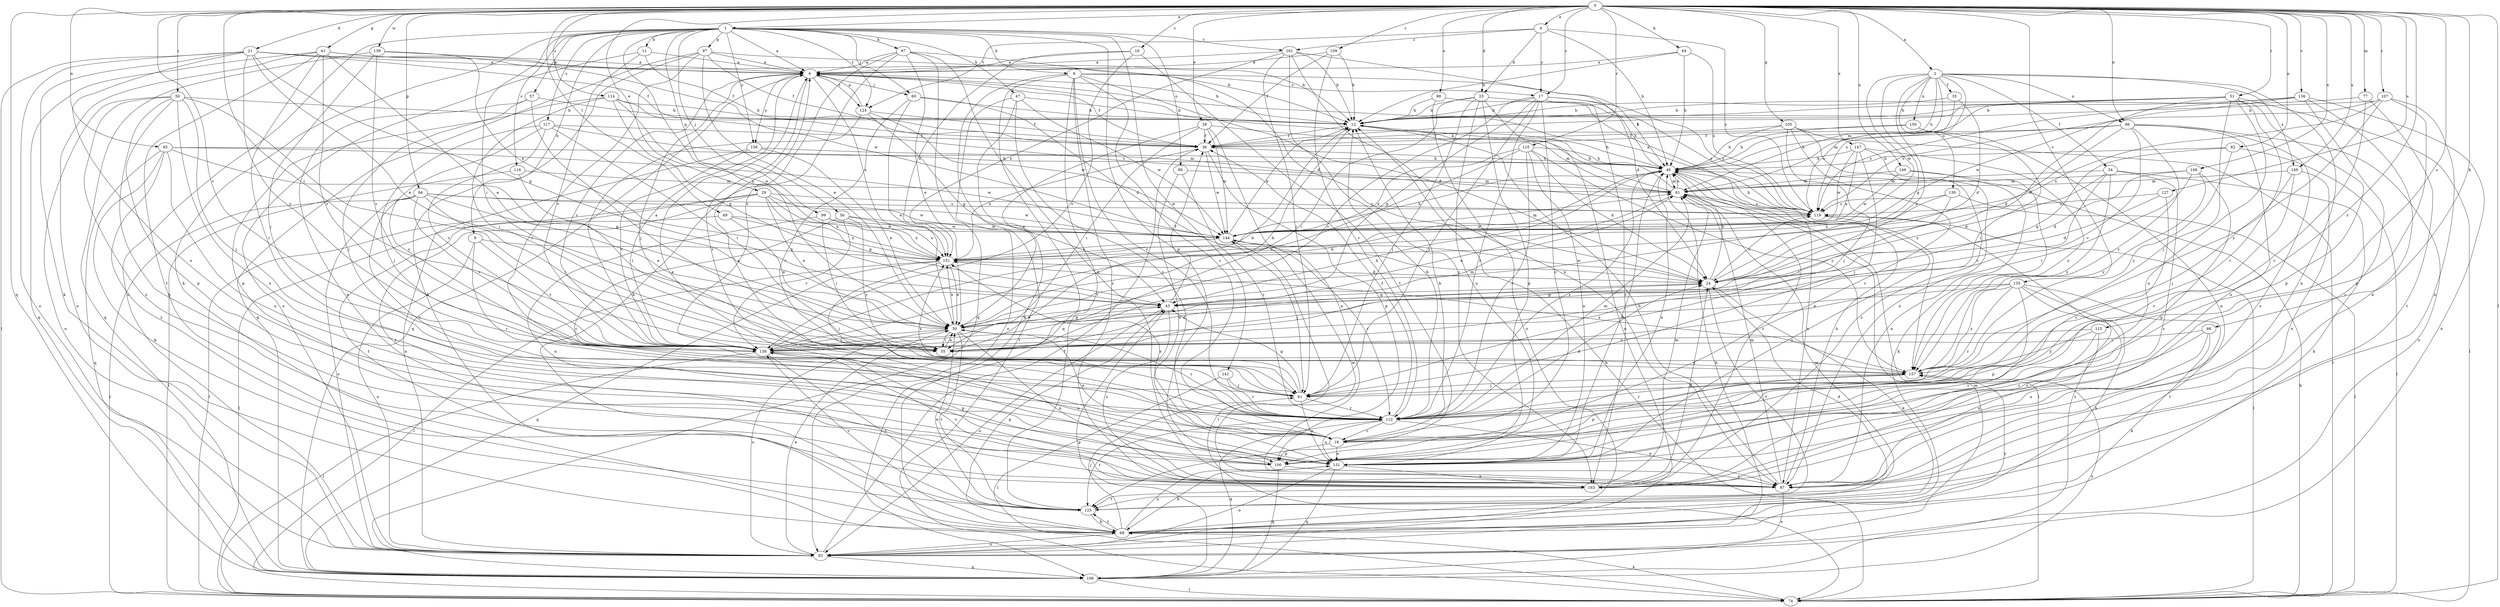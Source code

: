 strict digraph  {
0;
1;
2;
4;
6;
8;
9;
11;
12;
16;
17;
18;
21;
23;
24;
28;
29;
30;
34;
35;
36;
41;
43;
47;
49;
50;
51;
55;
56;
57;
60;
61;
64;
66;
67;
68;
69;
74;
77;
81;
82;
85;
86;
87;
88;
89;
93;
94;
97;
99;
100;
105;
106;
107;
109;
110;
112;
114;
115;
116;
117;
119;
124;
125;
127;
130;
131;
135;
136;
138;
139;
141;
144;
146;
147;
148;
149;
150;
151;
156;
157;
161;
163;
0 -> 1  [label=a];
0 -> 2  [label=a];
0 -> 4  [label=a];
0 -> 16  [label=c];
0 -> 17  [label=c];
0 -> 21  [label=d];
0 -> 23  [label=d];
0 -> 28  [label=e];
0 -> 29  [label=e];
0 -> 41  [label=g];
0 -> 50  [label=i];
0 -> 51  [label=i];
0 -> 55  [label=i];
0 -> 64  [label=k];
0 -> 66  [label=k];
0 -> 69  [label=l];
0 -> 74  [label=l];
0 -> 77  [label=m];
0 -> 82  [label=n];
0 -> 85  [label=n];
0 -> 86  [label=n];
0 -> 88  [label=o];
0 -> 94  [label=p];
0 -> 105  [label=q];
0 -> 106  [label=q];
0 -> 107  [label=r];
0 -> 109  [label=r];
0 -> 110  [label=r];
0 -> 112  [label=r];
0 -> 114  [label=s];
0 -> 115  [label=s];
0 -> 127  [label=u];
0 -> 135  [label=v];
0 -> 136  [label=v];
0 -> 138  [label=v];
0 -> 139  [label=w];
0 -> 146  [label=x];
0 -> 147  [label=x];
0 -> 148  [label=x];
0 -> 149  [label=x];
1 -> 6  [label=a];
1 -> 8  [label=b];
1 -> 9  [label=b];
1 -> 11  [label=b];
1 -> 30  [label=e];
1 -> 47  [label=h];
1 -> 55  [label=i];
1 -> 56  [label=j];
1 -> 57  [label=j];
1 -> 60  [label=j];
1 -> 67  [label=k];
1 -> 68  [label=k];
1 -> 89  [label=o];
1 -> 93  [label=o];
1 -> 97  [label=p];
1 -> 99  [label=p];
1 -> 100  [label=p];
1 -> 116  [label=s];
1 -> 117  [label=s];
1 -> 124  [label=t];
1 -> 141  [label=w];
1 -> 156  [label=y];
1 -> 161  [label=z];
2 -> 30  [label=e];
2 -> 34  [label=f];
2 -> 35  [label=f];
2 -> 43  [label=g];
2 -> 49  [label=h];
2 -> 81  [label=m];
2 -> 86  [label=n];
2 -> 87  [label=n];
2 -> 119  [label=s];
2 -> 130  [label=u];
2 -> 144  [label=w];
2 -> 149  [label=x];
2 -> 150  [label=x];
4 -> 17  [label=c];
4 -> 23  [label=d];
4 -> 49  [label=h];
4 -> 119  [label=s];
4 -> 124  [label=t];
4 -> 161  [label=z];
6 -> 12  [label=b];
6 -> 36  [label=f];
6 -> 60  [label=j];
6 -> 61  [label=j];
6 -> 106  [label=q];
6 -> 112  [label=r];
6 -> 124  [label=t];
6 -> 138  [label=v];
6 -> 151  [label=x];
6 -> 156  [label=y];
8 -> 17  [label=c];
8 -> 18  [label=c];
8 -> 24  [label=d];
8 -> 49  [label=h];
8 -> 74  [label=l];
8 -> 106  [label=q];
8 -> 112  [label=r];
8 -> 125  [label=t];
8 -> 163  [label=z];
9 -> 93  [label=o];
9 -> 112  [label=r];
9 -> 138  [label=v];
9 -> 151  [label=x];
11 -> 6  [label=a];
11 -> 36  [label=f];
11 -> 93  [label=o];
11 -> 138  [label=v];
12 -> 36  [label=f];
12 -> 49  [label=h];
16 -> 6  [label=a];
16 -> 125  [label=t];
16 -> 138  [label=v];
16 -> 151  [label=x];
17 -> 12  [label=b];
17 -> 18  [label=c];
17 -> 43  [label=g];
17 -> 49  [label=h];
17 -> 61  [label=j];
17 -> 112  [label=r];
17 -> 119  [label=s];
17 -> 138  [label=v];
17 -> 163  [label=z];
18 -> 6  [label=a];
18 -> 12  [label=b];
18 -> 30  [label=e];
18 -> 100  [label=p];
18 -> 131  [label=u];
18 -> 151  [label=x];
21 -> 6  [label=a];
21 -> 12  [label=b];
21 -> 30  [label=e];
21 -> 36  [label=f];
21 -> 43  [label=g];
21 -> 68  [label=k];
21 -> 74  [label=l];
21 -> 93  [label=o];
21 -> 131  [label=u];
21 -> 138  [label=v];
23 -> 12  [label=b];
23 -> 55  [label=i];
23 -> 61  [label=j];
23 -> 93  [label=o];
23 -> 100  [label=p];
23 -> 119  [label=s];
23 -> 131  [label=u];
24 -> 43  [label=g];
24 -> 49  [label=h];
24 -> 68  [label=k];
24 -> 119  [label=s];
24 -> 125  [label=t];
24 -> 144  [label=w];
28 -> 30  [label=e];
28 -> 36  [label=f];
28 -> 55  [label=i];
28 -> 81  [label=m];
28 -> 87  [label=n];
28 -> 144  [label=w];
29 -> 30  [label=e];
29 -> 43  [label=g];
29 -> 74  [label=l];
29 -> 119  [label=s];
29 -> 125  [label=t];
29 -> 144  [label=w];
29 -> 151  [label=x];
29 -> 163  [label=z];
30 -> 43  [label=g];
30 -> 49  [label=h];
30 -> 55  [label=i];
30 -> 87  [label=n];
30 -> 93  [label=o];
30 -> 112  [label=r];
30 -> 125  [label=t];
30 -> 138  [label=v];
30 -> 151  [label=x];
34 -> 24  [label=d];
34 -> 68  [label=k];
34 -> 81  [label=m];
34 -> 138  [label=v];
34 -> 157  [label=y];
34 -> 163  [label=z];
35 -> 12  [label=b];
35 -> 24  [label=d];
35 -> 119  [label=s];
36 -> 49  [label=h];
36 -> 100  [label=p];
36 -> 144  [label=w];
36 -> 151  [label=x];
41 -> 6  [label=a];
41 -> 30  [label=e];
41 -> 93  [label=o];
41 -> 106  [label=q];
41 -> 112  [label=r];
41 -> 125  [label=t];
41 -> 138  [label=v];
41 -> 144  [label=w];
43 -> 30  [label=e];
43 -> 36  [label=f];
43 -> 93  [label=o];
43 -> 163  [label=z];
47 -> 12  [label=b];
47 -> 18  [label=c];
47 -> 68  [label=k];
47 -> 93  [label=o];
47 -> 144  [label=w];
49 -> 81  [label=m];
49 -> 87  [label=n];
49 -> 112  [label=r];
49 -> 131  [label=u];
49 -> 163  [label=z];
50 -> 12  [label=b];
50 -> 55  [label=i];
50 -> 61  [label=j];
50 -> 87  [label=n];
50 -> 93  [label=o];
50 -> 100  [label=p];
50 -> 131  [label=u];
50 -> 163  [label=z];
51 -> 12  [label=b];
51 -> 24  [label=d];
51 -> 36  [label=f];
51 -> 61  [label=j];
51 -> 74  [label=l];
51 -> 81  [label=m];
51 -> 100  [label=p];
51 -> 112  [label=r];
51 -> 131  [label=u];
55 -> 12  [label=b];
55 -> 24  [label=d];
55 -> 30  [label=e];
55 -> 49  [label=h];
56 -> 18  [label=c];
56 -> 138  [label=v];
56 -> 144  [label=w];
56 -> 151  [label=x];
56 -> 157  [label=y];
57 -> 12  [label=b];
57 -> 55  [label=i];
57 -> 61  [label=j];
57 -> 87  [label=n];
60 -> 12  [label=b];
60 -> 24  [label=d];
60 -> 30  [label=e];
60 -> 112  [label=r];
61 -> 43  [label=g];
61 -> 112  [label=r];
61 -> 131  [label=u];
61 -> 151  [label=x];
64 -> 6  [label=a];
64 -> 12  [label=b];
64 -> 49  [label=h];
64 -> 119  [label=s];
66 -> 18  [label=c];
66 -> 55  [label=i];
66 -> 68  [label=k];
66 -> 131  [label=u];
67 -> 6  [label=a];
67 -> 24  [label=d];
67 -> 30  [label=e];
67 -> 68  [label=k];
67 -> 87  [label=n];
67 -> 106  [label=q];
67 -> 138  [label=v];
68 -> 43  [label=g];
68 -> 61  [label=j];
68 -> 81  [label=m];
68 -> 93  [label=o];
68 -> 125  [label=t];
68 -> 131  [label=u];
68 -> 157  [label=y];
69 -> 30  [label=e];
69 -> 74  [label=l];
69 -> 144  [label=w];
69 -> 151  [label=x];
74 -> 12  [label=b];
74 -> 49  [label=h];
74 -> 68  [label=k];
77 -> 12  [label=b];
77 -> 112  [label=r];
77 -> 125  [label=t];
81 -> 6  [label=a];
81 -> 12  [label=b];
81 -> 30  [label=e];
81 -> 49  [label=h];
81 -> 74  [label=l];
81 -> 119  [label=s];
82 -> 43  [label=g];
82 -> 49  [label=h];
82 -> 74  [label=l];
82 -> 157  [label=y];
85 -> 43  [label=g];
85 -> 49  [label=h];
85 -> 68  [label=k];
85 -> 106  [label=q];
85 -> 131  [label=u];
85 -> 144  [label=w];
85 -> 163  [label=z];
86 -> 24  [label=d];
86 -> 36  [label=f];
86 -> 49  [label=h];
86 -> 93  [label=o];
86 -> 131  [label=u];
86 -> 138  [label=v];
86 -> 157  [label=y];
86 -> 163  [label=z];
87 -> 12  [label=b];
87 -> 49  [label=h];
87 -> 81  [label=m];
87 -> 93  [label=o];
87 -> 144  [label=w];
88 -> 12  [label=b];
88 -> 93  [label=o];
88 -> 157  [label=y];
89 -> 81  [label=m];
89 -> 112  [label=r];
89 -> 131  [label=u];
93 -> 30  [label=e];
93 -> 36  [label=f];
93 -> 49  [label=h];
93 -> 106  [label=q];
94 -> 18  [label=c];
94 -> 30  [label=e];
94 -> 55  [label=i];
94 -> 74  [label=l];
94 -> 93  [label=o];
94 -> 119  [label=s];
94 -> 138  [label=v];
94 -> 144  [label=w];
97 -> 6  [label=a];
97 -> 12  [label=b];
97 -> 30  [label=e];
97 -> 36  [label=f];
97 -> 68  [label=k];
97 -> 106  [label=q];
97 -> 112  [label=r];
99 -> 55  [label=i];
99 -> 87  [label=n];
99 -> 144  [label=w];
99 -> 151  [label=x];
100 -> 6  [label=a];
100 -> 87  [label=n];
100 -> 106  [label=q];
105 -> 18  [label=c];
105 -> 36  [label=f];
105 -> 49  [label=h];
105 -> 61  [label=j];
105 -> 74  [label=l];
105 -> 87  [label=n];
106 -> 43  [label=g];
106 -> 74  [label=l];
106 -> 81  [label=m];
106 -> 119  [label=s];
106 -> 157  [label=y];
107 -> 12  [label=b];
107 -> 87  [label=n];
107 -> 100  [label=p];
107 -> 119  [label=s];
107 -> 151  [label=x];
107 -> 157  [label=y];
109 -> 6  [label=a];
109 -> 12  [label=b];
109 -> 36  [label=f];
109 -> 112  [label=r];
110 -> 24  [label=d];
110 -> 49  [label=h];
110 -> 112  [label=r];
110 -> 131  [label=u];
110 -> 138  [label=v];
110 -> 151  [label=x];
110 -> 157  [label=y];
112 -> 12  [label=b];
112 -> 18  [label=c];
112 -> 24  [label=d];
112 -> 36  [label=f];
112 -> 81  [label=m];
112 -> 87  [label=n];
112 -> 106  [label=q];
112 -> 125  [label=t];
112 -> 131  [label=u];
114 -> 12  [label=b];
114 -> 43  [label=g];
114 -> 55  [label=i];
114 -> 100  [label=p];
114 -> 119  [label=s];
114 -> 151  [label=x];
115 -> 18  [label=c];
115 -> 87  [label=n];
115 -> 138  [label=v];
115 -> 157  [label=y];
116 -> 55  [label=i];
116 -> 74  [label=l];
116 -> 81  [label=m];
117 -> 36  [label=f];
117 -> 55  [label=i];
117 -> 61  [label=j];
117 -> 81  [label=m];
117 -> 138  [label=v];
117 -> 157  [label=y];
119 -> 6  [label=a];
119 -> 49  [label=h];
119 -> 74  [label=l];
119 -> 131  [label=u];
119 -> 144  [label=w];
124 -> 6  [label=a];
124 -> 36  [label=f];
124 -> 43  [label=g];
124 -> 138  [label=v];
124 -> 144  [label=w];
125 -> 24  [label=d];
125 -> 30  [label=e];
125 -> 68  [label=k];
125 -> 138  [label=v];
127 -> 18  [label=c];
127 -> 24  [label=d];
127 -> 119  [label=s];
130 -> 55  [label=i];
130 -> 74  [label=l];
130 -> 119  [label=s];
130 -> 151  [label=x];
131 -> 49  [label=h];
131 -> 68  [label=k];
131 -> 93  [label=o];
131 -> 106  [label=q];
131 -> 163  [label=z];
135 -> 30  [label=e];
135 -> 43  [label=g];
135 -> 68  [label=k];
135 -> 100  [label=p];
135 -> 112  [label=r];
135 -> 125  [label=t];
135 -> 157  [label=y];
135 -> 163  [label=z];
136 -> 12  [label=b];
136 -> 87  [label=n];
136 -> 93  [label=o];
136 -> 119  [label=s];
136 -> 144  [label=w];
136 -> 163  [label=z];
138 -> 6  [label=a];
138 -> 12  [label=b];
138 -> 74  [label=l];
138 -> 81  [label=m];
138 -> 100  [label=p];
138 -> 125  [label=t];
138 -> 131  [label=u];
138 -> 157  [label=y];
139 -> 6  [label=a];
139 -> 61  [label=j];
139 -> 106  [label=q];
139 -> 138  [label=v];
139 -> 151  [label=x];
141 -> 61  [label=j];
141 -> 74  [label=l];
141 -> 112  [label=r];
144 -> 12  [label=b];
144 -> 49  [label=h];
144 -> 61  [label=j];
144 -> 74  [label=l];
144 -> 81  [label=m];
144 -> 112  [label=r];
144 -> 151  [label=x];
146 -> 68  [label=k];
146 -> 81  [label=m];
146 -> 87  [label=n];
146 -> 144  [label=w];
147 -> 49  [label=h];
147 -> 61  [label=j];
147 -> 144  [label=w];
147 -> 151  [label=x];
147 -> 157  [label=y];
147 -> 163  [label=z];
148 -> 24  [label=d];
148 -> 55  [label=i];
148 -> 81  [label=m];
148 -> 100  [label=p];
148 -> 157  [label=y];
149 -> 18  [label=c];
149 -> 61  [label=j];
149 -> 81  [label=m];
149 -> 87  [label=n];
150 -> 36  [label=f];
150 -> 49  [label=h];
150 -> 55  [label=i];
150 -> 87  [label=n];
151 -> 24  [label=d];
151 -> 30  [label=e];
151 -> 61  [label=j];
151 -> 74  [label=l];
151 -> 106  [label=q];
156 -> 30  [label=e];
156 -> 49  [label=h];
156 -> 93  [label=o];
156 -> 138  [label=v];
157 -> 61  [label=j];
157 -> 100  [label=p];
157 -> 112  [label=r];
157 -> 151  [label=x];
161 -> 6  [label=a];
161 -> 12  [label=b];
161 -> 24  [label=d];
161 -> 61  [label=j];
161 -> 87  [label=n];
161 -> 151  [label=x];
161 -> 163  [label=z];
163 -> 24  [label=d];
163 -> 81  [label=m];
163 -> 125  [label=t];
163 -> 138  [label=v];
}
